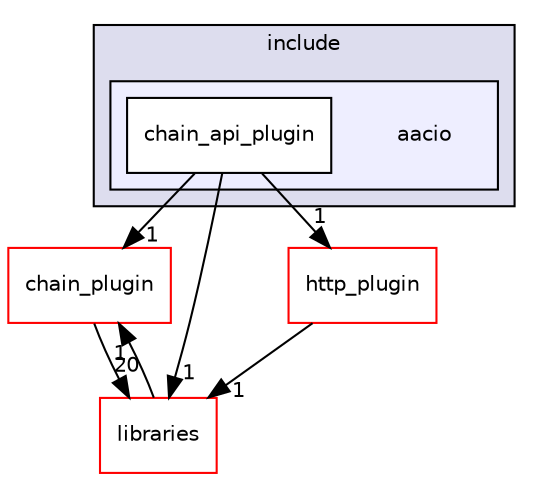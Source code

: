 digraph "plugins/chain_api_plugin/include/aacio" {
  compound=true
  node [ fontsize="10", fontname="Helvetica"];
  edge [ labelfontsize="10", labelfontname="Helvetica"];
  subgraph clusterdir_ed0036d2bdbc345fdaac107300b5d428 {
    graph [ bgcolor="#ddddee", pencolor="black", label="include" fontname="Helvetica", fontsize="10", URL="dir_ed0036d2bdbc345fdaac107300b5d428.html"]
  subgraph clusterdir_37c4e1318bae3e531325bb515e15ec6e {
    graph [ bgcolor="#eeeeff", pencolor="black", label="" URL="dir_37c4e1318bae3e531325bb515e15ec6e.html"];
    dir_37c4e1318bae3e531325bb515e15ec6e [shape=plaintext label="aacio"];
    dir_ee8148cb4b1ae692b7eb313fe7692855 [shape=box label="chain_api_plugin" color="black" fillcolor="white" style="filled" URL="dir_ee8148cb4b1ae692b7eb313fe7692855.html"];
  }
  }
  dir_602e6d607ea05a3811091b067ebfa4ac [shape=box label="chain_plugin" fillcolor="white" style="filled" color="red" URL="dir_602e6d607ea05a3811091b067ebfa4ac.html"];
  dir_bc0718b08fb2015b8e59c47b2805f60c [shape=box label="libraries" fillcolor="white" style="filled" color="red" URL="dir_bc0718b08fb2015b8e59c47b2805f60c.html"];
  dir_f833ff7a85c55360bd990f87a6f90636 [shape=box label="http_plugin" fillcolor="white" style="filled" color="red" URL="dir_f833ff7a85c55360bd990f87a6f90636.html"];
  dir_602e6d607ea05a3811091b067ebfa4ac->dir_bc0718b08fb2015b8e59c47b2805f60c [headlabel="20", labeldistance=1.5 headhref="dir_001848_000004.html"];
  dir_ee8148cb4b1ae692b7eb313fe7692855->dir_602e6d607ea05a3811091b067ebfa4ac [headlabel="1", labeldistance=1.5 headhref="dir_001847_001848.html"];
  dir_ee8148cb4b1ae692b7eb313fe7692855->dir_bc0718b08fb2015b8e59c47b2805f60c [headlabel="1", labeldistance=1.5 headhref="dir_001847_000004.html"];
  dir_ee8148cb4b1ae692b7eb313fe7692855->dir_f833ff7a85c55360bd990f87a6f90636 [headlabel="1", labeldistance=1.5 headhref="dir_001847_001856.html"];
  dir_bc0718b08fb2015b8e59c47b2805f60c->dir_602e6d607ea05a3811091b067ebfa4ac [headlabel="1", labeldistance=1.5 headhref="dir_000004_001848.html"];
  dir_f833ff7a85c55360bd990f87a6f90636->dir_bc0718b08fb2015b8e59c47b2805f60c [headlabel="1", labeldistance=1.5 headhref="dir_001856_000004.html"];
}

